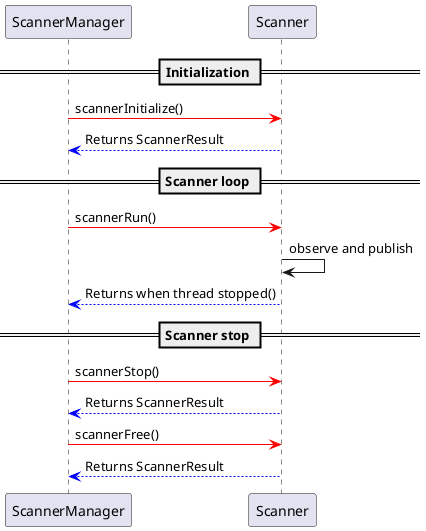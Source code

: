 @startuml

== Initialization ==
ScannerManager -[#red]> Scanner: scannerInitialize()
ScannerManager <[#blue]-- Scanner: Returns ScannerResult

== Scanner loop ==
ScannerManager -[#red]> Scanner: scannerRun()
Scanner -> Scanner : observe and publish
ScannerManager <[#blue]-- Scanner: Returns when thread stopped()

== Scanner stop ==
ScannerManager -[#red]> Scanner: scannerStop()
ScannerManager <[#blue]-- Scanner: Returns ScannerResult

ScannerManager -[#red]> Scanner: scannerFree()
ScannerManager <[#blue]-- Scanner: Returns ScannerResult
@enduml


